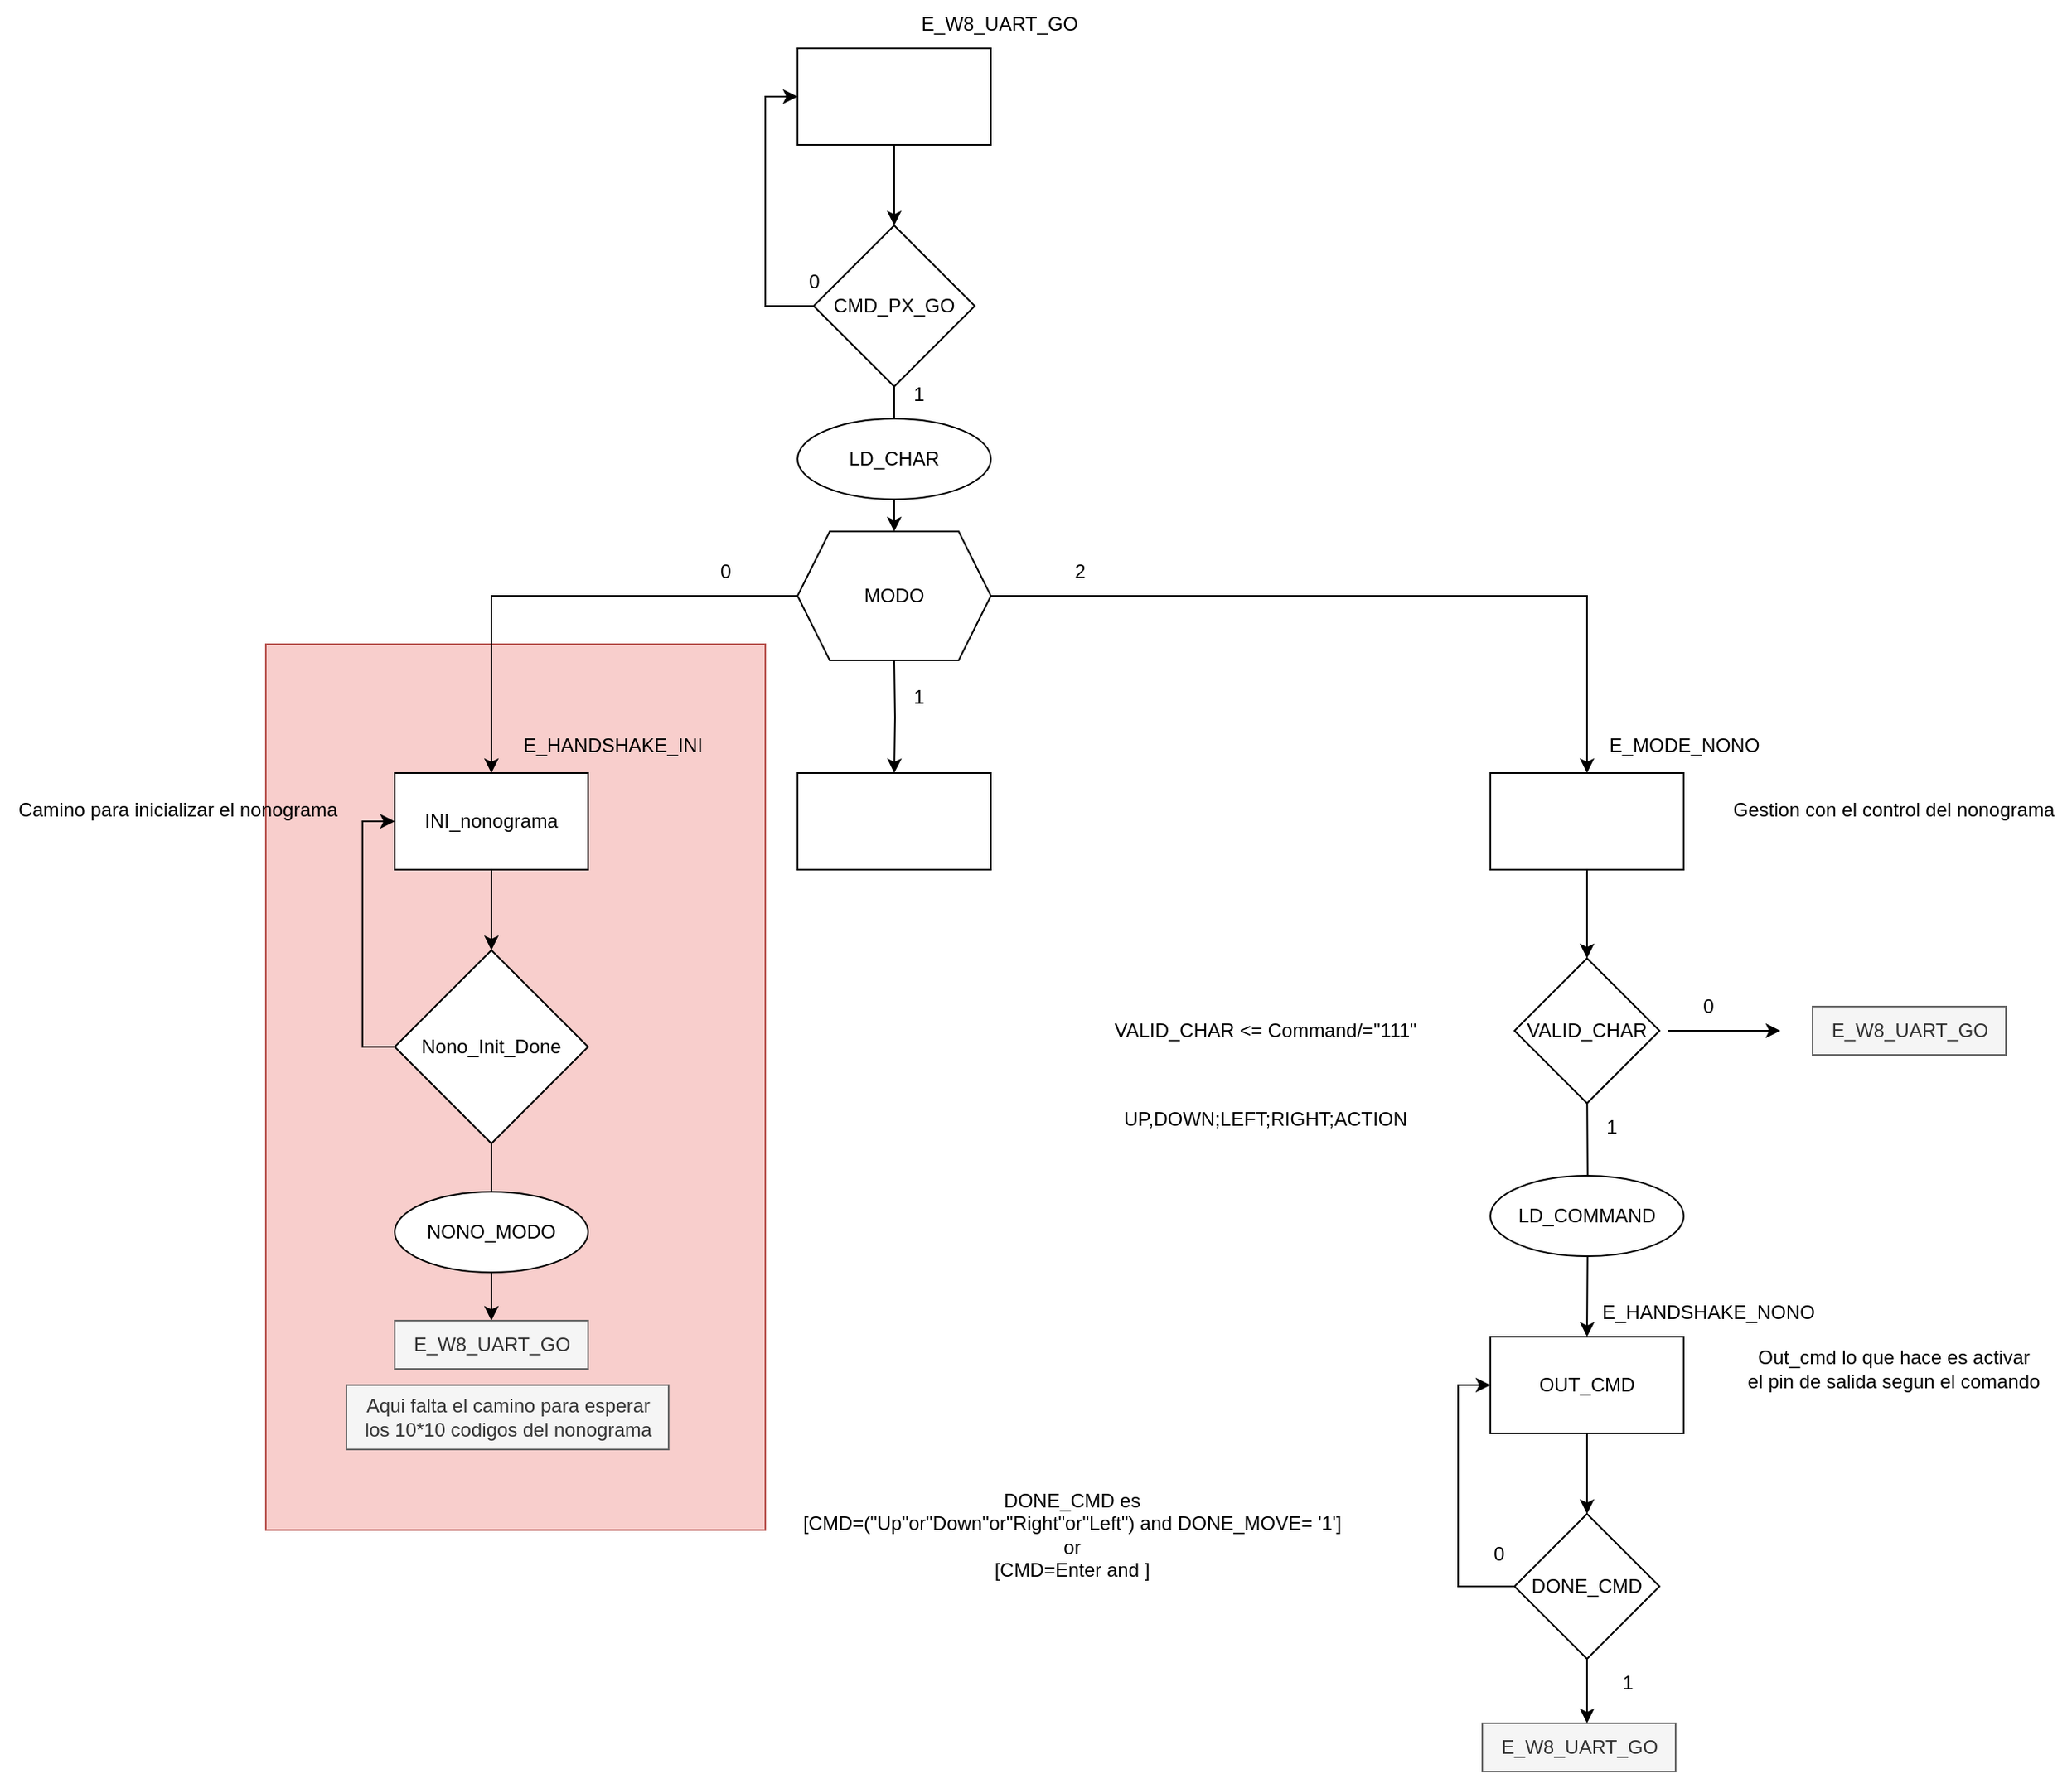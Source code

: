 <mxfile version="22.1.21" type="device">
  <diagram name="Page-1" id="DGiZzYKYaP5Thqw_gsoi">
    <mxGraphModel dx="2736" dy="2000" grid="1" gridSize="10" guides="1" tooltips="1" connect="1" arrows="1" fold="1" page="1" pageScale="1" pageWidth="850" pageHeight="1100" math="0" shadow="0">
      <root>
        <mxCell id="0" />
        <mxCell id="1" parent="0" />
        <mxCell id="YFNZnRJK23i6IDz-B84K-7" value="" style="whiteSpace=wrap;html=1;fillColor=#f8cecc;strokeColor=#b85450;" vertex="1" parent="1">
          <mxGeometry x="100" y="350" width="310" height="550" as="geometry" />
        </mxCell>
        <mxCell id="HMDEBa7ngfnfUWs22Q22-3" style="edgeStyle=orthogonalEdgeStyle;rounded=0;orthogonalLoop=1;jettySize=auto;html=1;" parent="1" source="HMDEBa7ngfnfUWs22Q22-26" edge="1">
          <mxGeometry relative="1" as="geometry">
            <mxPoint x="490" y="280" as="targetPoint" />
          </mxGeometry>
        </mxCell>
        <mxCell id="HMDEBa7ngfnfUWs22Q22-1" value="" style="rounded=0;whiteSpace=wrap;html=1;" parent="1" vertex="1">
          <mxGeometry x="430" y="-20" width="120" height="60" as="geometry" />
        </mxCell>
        <mxCell id="HMDEBa7ngfnfUWs22Q22-4" value="E_W8_UART_GO" style="text;html=1;align=center;verticalAlign=middle;resizable=0;points=[];autosize=1;strokeColor=none;fillColor=none;" parent="1" vertex="1">
          <mxGeometry x="495" y="-50" width="120" height="30" as="geometry" />
        </mxCell>
        <mxCell id="HMDEBa7ngfnfUWs22Q22-9" style="edgeStyle=orthogonalEdgeStyle;rounded=0;orthogonalLoop=1;jettySize=auto;html=1;entryX=0.5;entryY=0;entryDx=0;entryDy=0;exitX=0;exitY=0.5;exitDx=0;exitDy=0;" parent="1" source="HMDEBa7ngfnfUWs22Q22-12" target="HMDEBa7ngfnfUWs22Q22-6" edge="1">
          <mxGeometry relative="1" as="geometry">
            <mxPoint x="450" y="320" as="sourcePoint" />
          </mxGeometry>
        </mxCell>
        <mxCell id="HMDEBa7ngfnfUWs22Q22-10" style="edgeStyle=orthogonalEdgeStyle;rounded=0;orthogonalLoop=1;jettySize=auto;html=1;entryX=0.5;entryY=0;entryDx=0;entryDy=0;" parent="1" target="HMDEBa7ngfnfUWs22Q22-7" edge="1">
          <mxGeometry relative="1" as="geometry">
            <mxPoint x="490" y="360" as="sourcePoint" />
          </mxGeometry>
        </mxCell>
        <mxCell id="HMDEBa7ngfnfUWs22Q22-11" style="edgeStyle=orthogonalEdgeStyle;rounded=0;orthogonalLoop=1;jettySize=auto;html=1;entryX=0.5;entryY=0;entryDx=0;entryDy=0;exitX=1;exitY=0.5;exitDx=0;exitDy=0;" parent="1" source="HMDEBa7ngfnfUWs22Q22-12" target="HMDEBa7ngfnfUWs22Q22-8" edge="1">
          <mxGeometry relative="1" as="geometry">
            <mxPoint x="530" y="320" as="sourcePoint" />
          </mxGeometry>
        </mxCell>
        <mxCell id="HMDEBa7ngfnfUWs22Q22-21" style="edgeStyle=orthogonalEdgeStyle;rounded=0;orthogonalLoop=1;jettySize=auto;html=1;" parent="1" source="HMDEBa7ngfnfUWs22Q22-6" edge="1">
          <mxGeometry relative="1" as="geometry">
            <mxPoint x="240" y="540" as="targetPoint" />
          </mxGeometry>
        </mxCell>
        <mxCell id="HMDEBa7ngfnfUWs22Q22-6" value="INI_nonograma" style="whiteSpace=wrap;html=1;" parent="1" vertex="1">
          <mxGeometry x="180" y="430" width="120" height="60" as="geometry" />
        </mxCell>
        <mxCell id="HMDEBa7ngfnfUWs22Q22-7" value="" style="whiteSpace=wrap;html=1;" parent="1" vertex="1">
          <mxGeometry x="430" y="430" width="120" height="60" as="geometry" />
        </mxCell>
        <mxCell id="HMDEBa7ngfnfUWs22Q22-24" style="edgeStyle=orthogonalEdgeStyle;rounded=0;orthogonalLoop=1;jettySize=auto;html=1;entryX=0.5;entryY=0;entryDx=0;entryDy=0;" parent="1" source="HMDEBa7ngfnfUWs22Q22-8" target="7Fne5vAYXI1dAxKiL2MZ-1" edge="1">
          <mxGeometry relative="1" as="geometry">
            <mxPoint x="920" y="540" as="targetPoint" />
          </mxGeometry>
        </mxCell>
        <mxCell id="HMDEBa7ngfnfUWs22Q22-8" value="" style="whiteSpace=wrap;html=1;" parent="1" vertex="1">
          <mxGeometry x="860" y="430" width="120" height="60" as="geometry" />
        </mxCell>
        <mxCell id="HMDEBa7ngfnfUWs22Q22-12" value="MODO" style="shape=hexagon;perimeter=hexagonPerimeter2;whiteSpace=wrap;html=1;fixedSize=1;" parent="1" vertex="1">
          <mxGeometry x="430" y="280" width="120" height="80" as="geometry" />
        </mxCell>
        <mxCell id="HMDEBa7ngfnfUWs22Q22-14" value="0" style="text;html=1;align=center;verticalAlign=middle;resizable=0;points=[];autosize=1;strokeColor=none;fillColor=none;" parent="1" vertex="1">
          <mxGeometry x="370" y="290" width="30" height="30" as="geometry" />
        </mxCell>
        <mxCell id="HMDEBa7ngfnfUWs22Q22-15" value="2" style="text;html=1;align=center;verticalAlign=middle;resizable=0;points=[];autosize=1;strokeColor=none;fillColor=none;" parent="1" vertex="1">
          <mxGeometry x="590" y="290" width="30" height="30" as="geometry" />
        </mxCell>
        <mxCell id="HMDEBa7ngfnfUWs22Q22-16" value="1" style="text;html=1;align=center;verticalAlign=middle;resizable=0;points=[];autosize=1;strokeColor=none;fillColor=none;" parent="1" vertex="1">
          <mxGeometry x="490" y="368" width="30" height="30" as="geometry" />
        </mxCell>
        <mxCell id="HMDEBa7ngfnfUWs22Q22-17" value="Camino para inicializar el nonograma" style="text;html=1;align=center;verticalAlign=middle;resizable=0;points=[];autosize=1;strokeColor=none;fillColor=none;" parent="1" vertex="1">
          <mxGeometry x="-65" y="438" width="220" height="30" as="geometry" />
        </mxCell>
        <mxCell id="HMDEBa7ngfnfUWs22Q22-18" value="Gestion con el control del nonograma" style="text;html=1;align=center;verticalAlign=middle;resizable=0;points=[];autosize=1;strokeColor=none;fillColor=none;" parent="1" vertex="1">
          <mxGeometry x="1000" y="438" width="220" height="30" as="geometry" />
        </mxCell>
        <mxCell id="HMDEBa7ngfnfUWs22Q22-46" style="edgeStyle=orthogonalEdgeStyle;rounded=0;orthogonalLoop=1;jettySize=auto;html=1;entryX=0.5;entryY=0;entryDx=0;entryDy=0;" parent="1" target="HMDEBa7ngfnfUWs22Q22-25" edge="1">
          <mxGeometry relative="1" as="geometry">
            <mxPoint x="920" y="620" as="sourcePoint" />
          </mxGeometry>
        </mxCell>
        <mxCell id="HMDEBa7ngfnfUWs22Q22-48" style="edgeStyle=orthogonalEdgeStyle;rounded=0;orthogonalLoop=1;jettySize=auto;html=1;" parent="1" edge="1">
          <mxGeometry relative="1" as="geometry">
            <mxPoint x="1040" y="590" as="targetPoint" />
            <mxPoint x="970" y="590" as="sourcePoint" />
          </mxGeometry>
        </mxCell>
        <mxCell id="HMDEBa7ngfnfUWs22Q22-55" style="edgeStyle=orthogonalEdgeStyle;rounded=0;orthogonalLoop=1;jettySize=auto;html=1;entryX=0.5;entryY=0;entryDx=0;entryDy=0;" parent="1" source="HMDEBa7ngfnfUWs22Q22-25" target="HMDEBa7ngfnfUWs22Q22-54" edge="1">
          <mxGeometry relative="1" as="geometry" />
        </mxCell>
        <mxCell id="HMDEBa7ngfnfUWs22Q22-25" value="OUT_CMD" style="whiteSpace=wrap;html=1;" parent="1" vertex="1">
          <mxGeometry x="860" y="780" width="120" height="60" as="geometry" />
        </mxCell>
        <mxCell id="HMDEBa7ngfnfUWs22Q22-27" value="" style="edgeStyle=orthogonalEdgeStyle;rounded=0;orthogonalLoop=1;jettySize=auto;html=1;" parent="1" source="HMDEBa7ngfnfUWs22Q22-1" target="HMDEBa7ngfnfUWs22Q22-26" edge="1">
          <mxGeometry relative="1" as="geometry">
            <mxPoint x="490" y="40" as="sourcePoint" />
            <mxPoint x="490" y="280" as="targetPoint" />
          </mxGeometry>
        </mxCell>
        <mxCell id="HMDEBa7ngfnfUWs22Q22-28" style="edgeStyle=orthogonalEdgeStyle;rounded=0;orthogonalLoop=1;jettySize=auto;html=1;entryX=0;entryY=0.5;entryDx=0;entryDy=0;" parent="1" source="HMDEBa7ngfnfUWs22Q22-26" target="HMDEBa7ngfnfUWs22Q22-1" edge="1">
          <mxGeometry relative="1" as="geometry">
            <Array as="points">
              <mxPoint x="410" y="140" />
              <mxPoint x="410" y="10" />
            </Array>
          </mxGeometry>
        </mxCell>
        <mxCell id="HMDEBa7ngfnfUWs22Q22-26" value="CMD_PX_GO" style="rhombus;whiteSpace=wrap;html=1;" parent="1" vertex="1">
          <mxGeometry x="440" y="90" width="100" height="100" as="geometry" />
        </mxCell>
        <mxCell id="HMDEBa7ngfnfUWs22Q22-29" value="0" style="text;html=1;align=center;verticalAlign=middle;resizable=0;points=[];autosize=1;strokeColor=none;fillColor=none;" parent="1" vertex="1">
          <mxGeometry x="425" y="110" width="30" height="30" as="geometry" />
        </mxCell>
        <mxCell id="HMDEBa7ngfnfUWs22Q22-30" value="1" style="text;html=1;align=center;verticalAlign=middle;resizable=0;points=[];autosize=1;strokeColor=none;fillColor=none;" parent="1" vertex="1">
          <mxGeometry x="490" y="180" width="30" height="30" as="geometry" />
        </mxCell>
        <mxCell id="HMDEBa7ngfnfUWs22Q22-47" value="UP,DOWN;LEFT;RIGHT;ACTION" style="text;html=1;align=center;verticalAlign=middle;resizable=0;points=[];autosize=1;strokeColor=none;fillColor=none;" parent="1" vertex="1">
          <mxGeometry x="620" y="630" width="200" height="30" as="geometry" />
        </mxCell>
        <mxCell id="HMDEBa7ngfnfUWs22Q22-50" value="E_W8_UART_GO" style="text;html=1;align=center;verticalAlign=middle;resizable=0;points=[];autosize=1;fillColor=#f5f5f5;fontColor=#333333;strokeColor=#666666;" parent="1" vertex="1">
          <mxGeometry x="1060" y="575" width="120" height="30" as="geometry" />
        </mxCell>
        <mxCell id="HMDEBa7ngfnfUWs22Q22-51" value="0" style="text;html=1;align=center;verticalAlign=middle;resizable=0;points=[];autosize=1;strokeColor=none;fillColor=none;" parent="1" vertex="1">
          <mxGeometry x="980" y="560" width="30" height="30" as="geometry" />
        </mxCell>
        <mxCell id="HMDEBa7ngfnfUWs22Q22-53" value="VALID_CHAR &amp;lt;= Command/=&quot;111&quot;" style="text;html=1;align=center;verticalAlign=middle;resizable=0;points=[];autosize=1;strokeColor=none;fillColor=none;" parent="1" vertex="1">
          <mxGeometry x="615" y="575" width="210" height="30" as="geometry" />
        </mxCell>
        <mxCell id="HMDEBa7ngfnfUWs22Q22-57" style="edgeStyle=orthogonalEdgeStyle;rounded=0;orthogonalLoop=1;jettySize=auto;html=1;" parent="1" source="HMDEBa7ngfnfUWs22Q22-54" edge="1">
          <mxGeometry relative="1" as="geometry">
            <mxPoint x="920" y="1020" as="targetPoint" />
          </mxGeometry>
        </mxCell>
        <mxCell id="HMDEBa7ngfnfUWs22Q22-59" style="edgeStyle=orthogonalEdgeStyle;rounded=0;orthogonalLoop=1;jettySize=auto;html=1;entryX=0;entryY=0.5;entryDx=0;entryDy=0;" parent="1" source="HMDEBa7ngfnfUWs22Q22-54" target="HMDEBa7ngfnfUWs22Q22-25" edge="1">
          <mxGeometry relative="1" as="geometry">
            <Array as="points">
              <mxPoint x="840" y="935" />
              <mxPoint x="840" y="810" />
            </Array>
          </mxGeometry>
        </mxCell>
        <mxCell id="HMDEBa7ngfnfUWs22Q22-54" value="DONE_CMD" style="rhombus;whiteSpace=wrap;html=1;" parent="1" vertex="1">
          <mxGeometry x="875" y="890" width="90" height="90" as="geometry" />
        </mxCell>
        <mxCell id="HMDEBa7ngfnfUWs22Q22-58" value="E_W8_UART_GO" style="text;html=1;align=center;verticalAlign=middle;resizable=0;points=[];autosize=1;fillColor=#f5f5f5;fontColor=#333333;strokeColor=#666666;" parent="1" vertex="1">
          <mxGeometry x="855" y="1020" width="120" height="30" as="geometry" />
        </mxCell>
        <mxCell id="HMDEBa7ngfnfUWs22Q22-60" value="0" style="text;html=1;align=center;verticalAlign=middle;resizable=0;points=[];autosize=1;strokeColor=none;fillColor=none;" parent="1" vertex="1">
          <mxGeometry x="850" y="900" width="30" height="30" as="geometry" />
        </mxCell>
        <mxCell id="HMDEBa7ngfnfUWs22Q22-61" value="1" style="text;html=1;align=center;verticalAlign=middle;resizable=0;points=[];autosize=1;strokeColor=none;fillColor=none;" parent="1" vertex="1">
          <mxGeometry x="930" y="980" width="30" height="30" as="geometry" />
        </mxCell>
        <mxCell id="HMDEBa7ngfnfUWs22Q22-62" value="DONE_CMD es&lt;br&gt;[CMD=(&quot;Up&quot;or&quot;Down&quot;or&quot;Right&quot;or&quot;Left&quot;) and DONE_MOVE= &#39;1&#39;]&lt;br&gt;or&lt;br&gt;[CMD=Enter and ]" style="text;html=1;align=center;verticalAlign=middle;resizable=0;points=[];autosize=1;strokeColor=none;fillColor=none;" parent="1" vertex="1">
          <mxGeometry x="420" y="868" width="360" height="70" as="geometry" />
        </mxCell>
        <mxCell id="HMDEBa7ngfnfUWs22Q22-64" style="edgeStyle=orthogonalEdgeStyle;rounded=0;orthogonalLoop=1;jettySize=auto;html=1;entryX=0;entryY=0.5;entryDx=0;entryDy=0;" parent="1" source="HMDEBa7ngfnfUWs22Q22-63" target="HMDEBa7ngfnfUWs22Q22-6" edge="1">
          <mxGeometry relative="1" as="geometry">
            <Array as="points">
              <mxPoint x="160" y="600" />
              <mxPoint x="160" y="460" />
            </Array>
          </mxGeometry>
        </mxCell>
        <mxCell id="HMDEBa7ngfnfUWs22Q22-66" style="edgeStyle=orthogonalEdgeStyle;rounded=0;orthogonalLoop=1;jettySize=auto;html=1;" parent="1" source="HMDEBa7ngfnfUWs22Q22-63" target="HMDEBa7ngfnfUWs22Q22-65" edge="1">
          <mxGeometry relative="1" as="geometry" />
        </mxCell>
        <mxCell id="HMDEBa7ngfnfUWs22Q22-63" value="Nono_Init_Done" style="rhombus;whiteSpace=wrap;html=1;" parent="1" vertex="1">
          <mxGeometry x="180" y="540" width="120" height="120" as="geometry" />
        </mxCell>
        <mxCell id="HMDEBa7ngfnfUWs22Q22-65" value="E_W8_UART_GO" style="text;html=1;align=center;verticalAlign=middle;resizable=0;points=[];autosize=1;fillColor=#f5f5f5;fontColor=#333333;strokeColor=#666666;" parent="1" vertex="1">
          <mxGeometry x="180" y="770" width="120" height="30" as="geometry" />
        </mxCell>
        <mxCell id="HMDEBa7ngfnfUWs22Q22-67" value="Out_cmd lo que hace es activar &lt;br&gt;el pin de salida segun el comando" style="text;html=1;align=center;verticalAlign=middle;resizable=0;points=[];autosize=1;strokeColor=none;fillColor=none;" parent="1" vertex="1">
          <mxGeometry x="1010" y="780" width="200" height="40" as="geometry" />
        </mxCell>
        <mxCell id="HMDEBa7ngfnfUWs22Q22-68" value="E_MODE_NONO" style="text;html=1;align=center;verticalAlign=middle;resizable=0;points=[];autosize=1;strokeColor=none;fillColor=none;" parent="1" vertex="1">
          <mxGeometry x="920" y="398" width="120" height="30" as="geometry" />
        </mxCell>
        <mxCell id="HMDEBa7ngfnfUWs22Q22-72" value="LD_CHAR" style="ellipse;whiteSpace=wrap;html=1;" parent="1" vertex="1">
          <mxGeometry x="430" y="210" width="120" height="50" as="geometry" />
        </mxCell>
        <mxCell id="7Fne5vAYXI1dAxKiL2MZ-1" value="VALID_CHAR" style="rhombus;whiteSpace=wrap;html=1;" parent="1" vertex="1">
          <mxGeometry x="875" y="545" width="90" height="90" as="geometry" />
        </mxCell>
        <mxCell id="YFNZnRJK23i6IDz-B84K-1" value="E_HANDSHAKE_INI" style="text;html=1;align=center;verticalAlign=middle;resizable=0;points=[];autosize=1;strokeColor=none;fillColor=none;" vertex="1" parent="1">
          <mxGeometry x="250" y="398" width="130" height="30" as="geometry" />
        </mxCell>
        <mxCell id="YFNZnRJK23i6IDz-B84K-2" value="E_HANDSHAKE_NONO" style="text;html=1;align=center;verticalAlign=middle;resizable=0;points=[];autosize=1;strokeColor=none;fillColor=none;" vertex="1" parent="1">
          <mxGeometry x="915" y="750" width="160" height="30" as="geometry" />
        </mxCell>
        <mxCell id="YFNZnRJK23i6IDz-B84K-3" value="NONO_MODO" style="ellipse;whiteSpace=wrap;html=1;" vertex="1" parent="1">
          <mxGeometry x="180" y="690" width="120" height="50" as="geometry" />
        </mxCell>
        <mxCell id="YFNZnRJK23i6IDz-B84K-4" value="LD_COMMAND" style="ellipse;whiteSpace=wrap;html=1;" vertex="1" parent="1">
          <mxGeometry x="860" y="680" width="120" height="50" as="geometry" />
        </mxCell>
        <mxCell id="YFNZnRJK23i6IDz-B84K-5" value="1" style="text;html=1;align=center;verticalAlign=middle;resizable=0;points=[];autosize=1;strokeColor=none;fillColor=none;" vertex="1" parent="1">
          <mxGeometry x="920" y="635" width="30" height="30" as="geometry" />
        </mxCell>
        <mxCell id="YFNZnRJK23i6IDz-B84K-6" value="Aqui falta el camino para esperar &lt;br&gt;los 10*10 codigos del nonograma" style="text;html=1;align=center;verticalAlign=middle;resizable=0;points=[];autosize=1;strokeColor=#666666;fillColor=#f5f5f5;fontColor=#333333;" vertex="1" parent="1">
          <mxGeometry x="150" y="810" width="200" height="40" as="geometry" />
        </mxCell>
      </root>
    </mxGraphModel>
  </diagram>
</mxfile>
